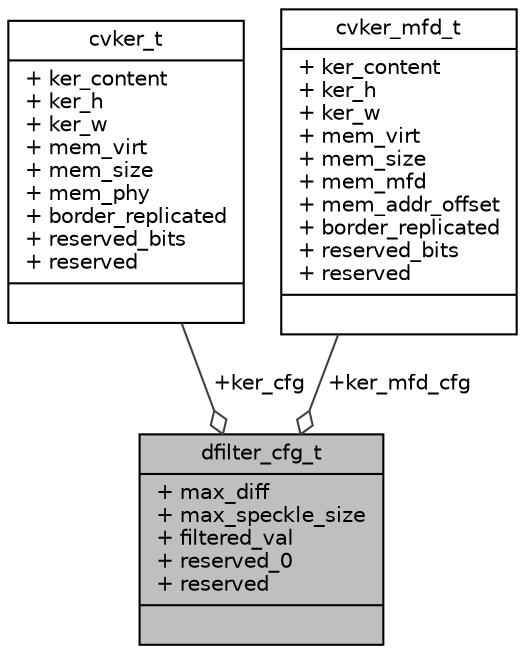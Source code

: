 digraph "dfilter_cfg_t"
{
 // INTERACTIVE_SVG=YES
 // LATEX_PDF_SIZE
  bgcolor="transparent";
  edge [fontname="Helvetica",fontsize="10",labelfontname="Helvetica",labelfontsize="10"];
  node [fontname="Helvetica",fontsize="10",shape=record];
  Node1 [label="{dfilter_cfg_t\n|+ max_diff\l+ max_speckle_size\l+ filtered_val\l+ reserved_0\l+ reserved\l|}",height=0.2,width=0.4,color="black", fillcolor="grey75", style="filled", fontcolor="black",tooltip="The configuration of dfilter."];
  Node2 -> Node1 [color="grey25",fontsize="10",style="solid",label=" +ker_cfg" ,arrowhead="odiamond",fontname="Helvetica"];
  Node2 [label="{cvker_t\n|+ ker_content\l+ ker_h\l+ ker_w\l+ mem_virt\l+ mem_size\l+ mem_phy\l+ border_replicated\l+ reserved_bits\l+ reserved\l|}",height=0.2,width=0.4,color="black",URL="$dd/d7b/structcvker__t.html",tooltip="The general configuration of kernel."];
  Node3 -> Node1 [color="grey25",fontsize="10",style="solid",label=" +ker_mfd_cfg" ,arrowhead="odiamond",fontname="Helvetica"];
  Node3 [label="{cvker_mfd_t\n|+ ker_content\l+ ker_h\l+ ker_w\l+ mem_virt\l+ mem_size\l+ mem_mfd\l+ mem_addr_offset\l+ border_replicated\l+ reserved_bits\l+ reserved\l|}",height=0.2,width=0.4,color="black",URL="$dc/dc8/structcvker__mfd__t.html",tooltip="The general configuration of kernel in mfd."];
}
